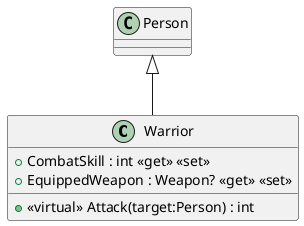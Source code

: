 @startuml
class Warrior {
    + CombatSkill : int <<get>> <<set>>
    + EquippedWeapon : Weapon? <<get>> <<set>>
    + <<virtual>> Attack(target:Person) : int
}
Person <|-- Warrior
@enduml
